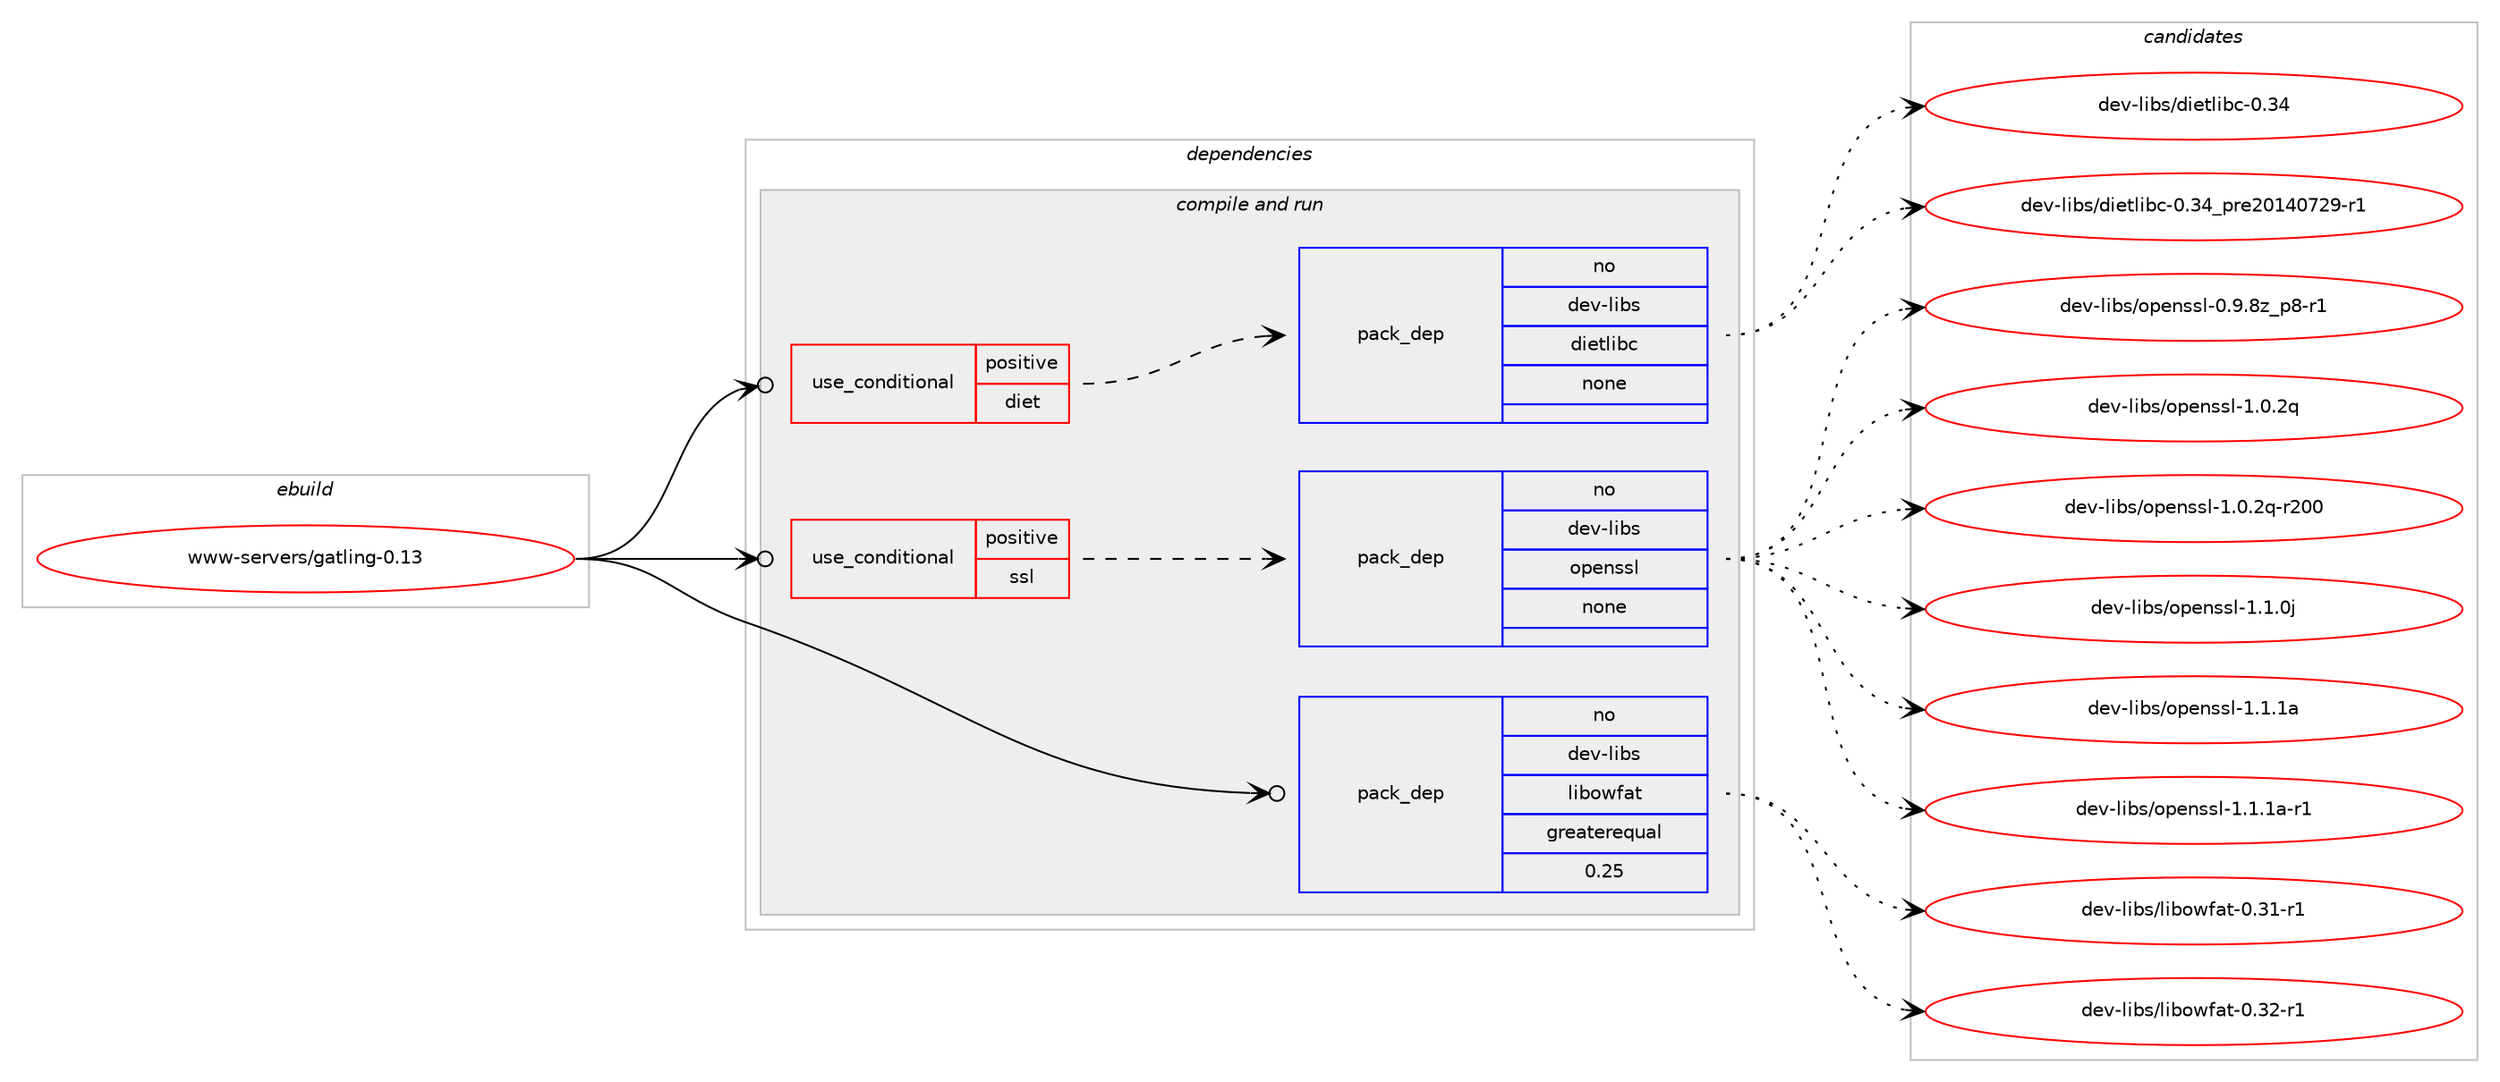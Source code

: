 digraph prolog {

# *************
# Graph options
# *************

newrank=true;
concentrate=true;
compound=true;
graph [rankdir=LR,fontname=Helvetica,fontsize=10,ranksep=1.5];#, ranksep=2.5, nodesep=0.2];
edge  [arrowhead=vee];
node  [fontname=Helvetica,fontsize=10];

# **********
# The ebuild
# **********

subgraph cluster_leftcol {
color=gray;
rank=same;
label=<<i>ebuild</i>>;
id [label="www-servers/gatling-0.13", color=red, width=4, href="../www-servers/gatling-0.13.svg"];
}

# ****************
# The dependencies
# ****************

subgraph cluster_midcol {
color=gray;
label=<<i>dependencies</i>>;
subgraph cluster_compile {
fillcolor="#eeeeee";
style=filled;
label=<<i>compile</i>>;
}
subgraph cluster_compileandrun {
fillcolor="#eeeeee";
style=filled;
label=<<i>compile and run</i>>;
subgraph cond1317 {
dependency7822 [label=<<TABLE BORDER="0" CELLBORDER="1" CELLSPACING="0" CELLPADDING="4"><TR><TD ROWSPAN="3" CELLPADDING="10">use_conditional</TD></TR><TR><TD>positive</TD></TR><TR><TD>diet</TD></TR></TABLE>>, shape=none, color=red];
subgraph pack6317 {
dependency7823 [label=<<TABLE BORDER="0" CELLBORDER="1" CELLSPACING="0" CELLPADDING="4" WIDTH="220"><TR><TD ROWSPAN="6" CELLPADDING="30">pack_dep</TD></TR><TR><TD WIDTH="110">no</TD></TR><TR><TD>dev-libs</TD></TR><TR><TD>dietlibc</TD></TR><TR><TD>none</TD></TR><TR><TD></TD></TR></TABLE>>, shape=none, color=blue];
}
dependency7822:e -> dependency7823:w [weight=20,style="dashed",arrowhead="vee"];
}
id:e -> dependency7822:w [weight=20,style="solid",arrowhead="odotvee"];
subgraph cond1318 {
dependency7824 [label=<<TABLE BORDER="0" CELLBORDER="1" CELLSPACING="0" CELLPADDING="4"><TR><TD ROWSPAN="3" CELLPADDING="10">use_conditional</TD></TR><TR><TD>positive</TD></TR><TR><TD>ssl</TD></TR></TABLE>>, shape=none, color=red];
subgraph pack6318 {
dependency7825 [label=<<TABLE BORDER="0" CELLBORDER="1" CELLSPACING="0" CELLPADDING="4" WIDTH="220"><TR><TD ROWSPAN="6" CELLPADDING="30">pack_dep</TD></TR><TR><TD WIDTH="110">no</TD></TR><TR><TD>dev-libs</TD></TR><TR><TD>openssl</TD></TR><TR><TD>none</TD></TR><TR><TD></TD></TR></TABLE>>, shape=none, color=blue];
}
dependency7824:e -> dependency7825:w [weight=20,style="dashed",arrowhead="vee"];
}
id:e -> dependency7824:w [weight=20,style="solid",arrowhead="odotvee"];
subgraph pack6319 {
dependency7826 [label=<<TABLE BORDER="0" CELLBORDER="1" CELLSPACING="0" CELLPADDING="4" WIDTH="220"><TR><TD ROWSPAN="6" CELLPADDING="30">pack_dep</TD></TR><TR><TD WIDTH="110">no</TD></TR><TR><TD>dev-libs</TD></TR><TR><TD>libowfat</TD></TR><TR><TD>greaterequal</TD></TR><TR><TD>0.25</TD></TR></TABLE>>, shape=none, color=blue];
}
id:e -> dependency7826:w [weight=20,style="solid",arrowhead="odotvee"];
}
subgraph cluster_run {
fillcolor="#eeeeee";
style=filled;
label=<<i>run</i>>;
}
}

# **************
# The candidates
# **************

subgraph cluster_choices {
rank=same;
color=gray;
label=<<i>candidates</i>>;

subgraph choice6317 {
color=black;
nodesep=1;
choice10010111845108105981154710010510111610810598994548465152 [label="dev-libs/dietlibc-0.34", color=red, width=4,href="../dev-libs/dietlibc-0.34.svg"];
choice100101118451081059811547100105101116108105989945484651529511211410150484952485550574511449 [label="dev-libs/dietlibc-0.34_pre20140729-r1", color=red, width=4,href="../dev-libs/dietlibc-0.34_pre20140729-r1.svg"];
dependency7823:e -> choice10010111845108105981154710010510111610810598994548465152:w [style=dotted,weight="100"];
dependency7823:e -> choice100101118451081059811547100105101116108105989945484651529511211410150484952485550574511449:w [style=dotted,weight="100"];
}
subgraph choice6318 {
color=black;
nodesep=1;
choice10010111845108105981154711111210111011511510845484657465612295112564511449 [label="dev-libs/openssl-0.9.8z_p8-r1", color=red, width=4,href="../dev-libs/openssl-0.9.8z_p8-r1.svg"];
choice100101118451081059811547111112101110115115108454946484650113 [label="dev-libs/openssl-1.0.2q", color=red, width=4,href="../dev-libs/openssl-1.0.2q.svg"];
choice10010111845108105981154711111210111011511510845494648465011345114504848 [label="dev-libs/openssl-1.0.2q-r200", color=red, width=4,href="../dev-libs/openssl-1.0.2q-r200.svg"];
choice100101118451081059811547111112101110115115108454946494648106 [label="dev-libs/openssl-1.1.0j", color=red, width=4,href="../dev-libs/openssl-1.1.0j.svg"];
choice10010111845108105981154711111210111011511510845494649464997 [label="dev-libs/openssl-1.1.1a", color=red, width=4,href="../dev-libs/openssl-1.1.1a.svg"];
choice100101118451081059811547111112101110115115108454946494649974511449 [label="dev-libs/openssl-1.1.1a-r1", color=red, width=4,href="../dev-libs/openssl-1.1.1a-r1.svg"];
dependency7825:e -> choice10010111845108105981154711111210111011511510845484657465612295112564511449:w [style=dotted,weight="100"];
dependency7825:e -> choice100101118451081059811547111112101110115115108454946484650113:w [style=dotted,weight="100"];
dependency7825:e -> choice10010111845108105981154711111210111011511510845494648465011345114504848:w [style=dotted,weight="100"];
dependency7825:e -> choice100101118451081059811547111112101110115115108454946494648106:w [style=dotted,weight="100"];
dependency7825:e -> choice10010111845108105981154711111210111011511510845494649464997:w [style=dotted,weight="100"];
dependency7825:e -> choice100101118451081059811547111112101110115115108454946494649974511449:w [style=dotted,weight="100"];
}
subgraph choice6319 {
color=black;
nodesep=1;
choice100101118451081059811547108105981111191029711645484651494511449 [label="dev-libs/libowfat-0.31-r1", color=red, width=4,href="../dev-libs/libowfat-0.31-r1.svg"];
choice100101118451081059811547108105981111191029711645484651504511449 [label="dev-libs/libowfat-0.32-r1", color=red, width=4,href="../dev-libs/libowfat-0.32-r1.svg"];
dependency7826:e -> choice100101118451081059811547108105981111191029711645484651494511449:w [style=dotted,weight="100"];
dependency7826:e -> choice100101118451081059811547108105981111191029711645484651504511449:w [style=dotted,weight="100"];
}
}

}
